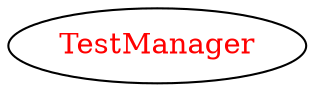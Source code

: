 digraph dependencyGraph {
 concentrate=true;
 ranksep="2.0";
 rankdir="LR"; 
 splines="ortho";
"TestManager" [fontcolor="red"];
}